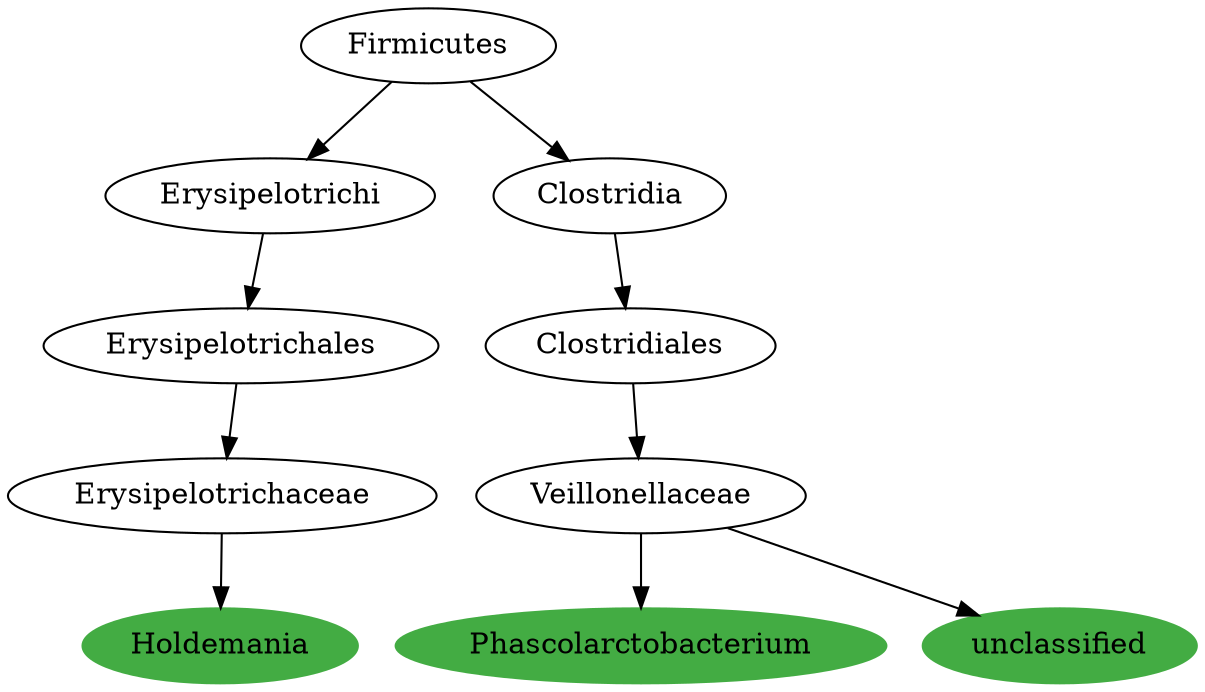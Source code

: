 digraph G { 
	ErysipelotrichaceaeHoldemania [label="Holdemania", color="#43AC43", style=filled];
	ErysipelotrichalesErysipelotrichaceae [label="Erysipelotrichaceae"];
	ErysipelotrichaceaeHoldemania [label="Holdemania"];
	ErysipelotrichalesErysipelotrichaceae -> ErysipelotrichaceaeHoldemania;
	ErysipelotrichiErysipelotrichales [label="Erysipelotrichales"];
	ErysipelotrichalesErysipelotrichaceae [label="Erysipelotrichaceae"];
	ErysipelotrichiErysipelotrichales -> ErysipelotrichalesErysipelotrichaceae;
	FirmicutesErysipelotrichi [label="Erysipelotrichi"];
	ErysipelotrichiErysipelotrichales [label="Erysipelotrichales"];
	FirmicutesErysipelotrichi -> ErysipelotrichiErysipelotrichales;
	BacteriaFirmicutes [label="Firmicutes"];
	FirmicutesErysipelotrichi [label="Erysipelotrichi"];
	BacteriaFirmicutes -> FirmicutesErysipelotrichi;
	VeillonellaceaePhascolarctobacterium [label="Phascolarctobacterium", color="#43AC43", style=filled];
	ClostridialesVeillonellaceae [label="Veillonellaceae"];
	VeillonellaceaePhascolarctobacterium [label="Phascolarctobacterium"];
	ClostridialesVeillonellaceae -> VeillonellaceaePhascolarctobacterium;
	ClostridiaClostridiales [label="Clostridiales"];
	ClostridialesVeillonellaceae [label="Veillonellaceae"];
	ClostridiaClostridiales -> ClostridialesVeillonellaceae;
	FirmicutesClostridia [label="Clostridia"];
	ClostridiaClostridiales [label="Clostridiales"];
	FirmicutesClostridia -> ClostridiaClostridiales;
	BacteriaFirmicutes [label="Firmicutes"];
	FirmicutesClostridia [label="Clostridia"];
	BacteriaFirmicutes -> FirmicutesClostridia;
	Veillonellaceaeunclassified [label="unclassified", color="#43AC43", style=filled];
	ClostridialesVeillonellaceae [label="Veillonellaceae"];
	Veillonellaceaeunclassified [label="unclassified"];
	ClostridialesVeillonellaceae -> Veillonellaceaeunclassified;

 }